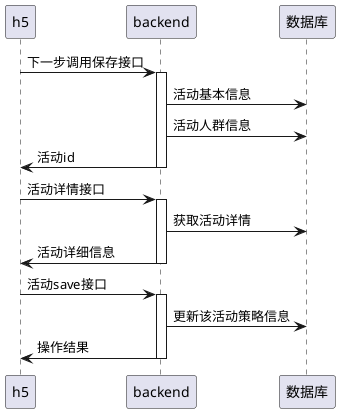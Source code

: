 @startuml



h5 -> backend: 下一步调用保存接口
activate backend

backend -> 数据库 :活动基本信息
backend -> 数据库 :活动人群信息

backend -> h5: 活动id
deactivate backend



h5 -> backend: 活动详情接口
activate backend

backend -> 数据库 :获取活动详情

backend -> h5: 活动详细信息
deactivate backend


h5 -> backend: 活动save接口
activate backend

backend -> 数据库 :更新该活动策略信息

backend -> h5: 操作结果
deactivate backend


'        alt 活动状态!=已上线
'            backend -> other: 已下线
'        else
'          alt now < 开始时间
'             backend -> other: 未上线
'          else now > 结束时间
'            backend -> other: 已下线
'          else 结束时间 > now > 开始时间
'            backend -> other: 已上线
'          end
@enduml